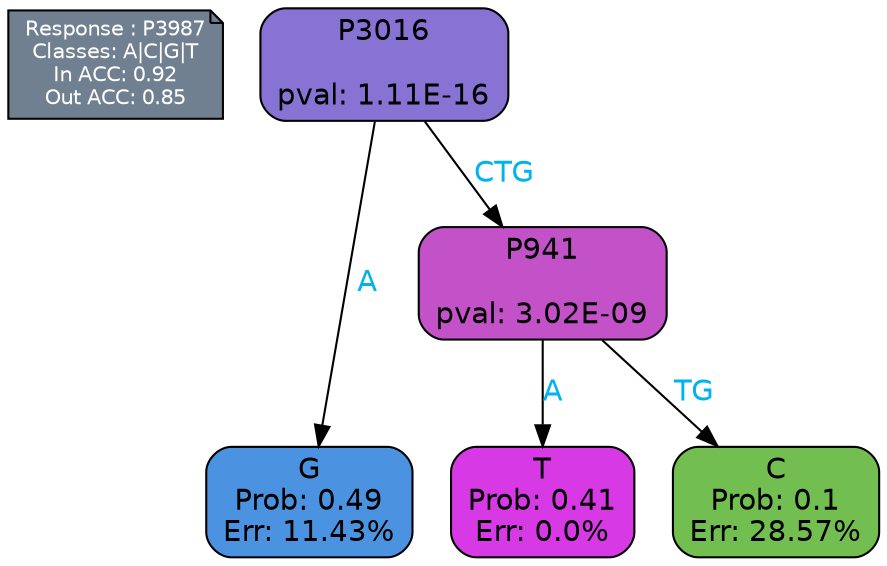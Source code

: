 digraph Tree {
node [shape=box, style="filled, rounded", color="black", fontname=helvetica] ;
graph [ranksep=equally, splines=polylines, bgcolor=transparent, dpi=600] ;
edge [fontname=helvetica] ;
LEGEND [label="Response : P3987
Classes: A|C|G|T
In ACC: 0.92
Out ACC: 0.85
",shape=note,align=left,style=filled,fillcolor="slategray",fontcolor="white",fontsize=10];1 [label="P3016

pval: 1.11E-16", fillcolor="#8872d4"] ;
2 [label="G
Prob: 0.49
Err: 11.43%", fillcolor="#4b93e0"] ;
3 [label="P941

pval: 3.02E-09", fillcolor="#c352c8"] ;
4 [label="T
Prob: 0.41
Err: 0.0%", fillcolor="#d739e5"] ;
5 [label="C
Prob: 0.1
Err: 28.57%", fillcolor="#72be51"] ;
1 -> 2 [label="A",fontcolor=deepskyblue2] ;
1 -> 3 [label="CTG",fontcolor=deepskyblue2] ;
3 -> 4 [label="A",fontcolor=deepskyblue2] ;
3 -> 5 [label="TG",fontcolor=deepskyblue2] ;
{rank = same; 2;4;5;}{rank = same; LEGEND;1;}}